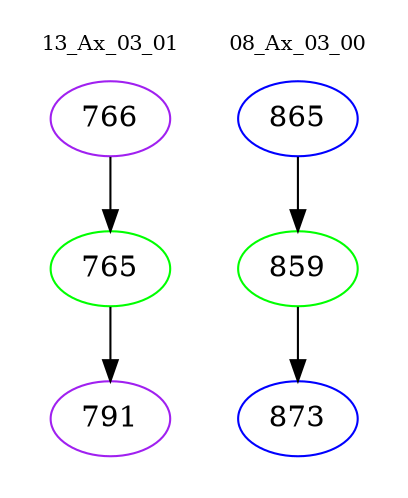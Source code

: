 digraph{
subgraph cluster_0 {
color = white
label = "13_Ax_03_01";
fontsize=10;
T0_766 [label="766", color="purple"]
T0_766 -> T0_765 [color="black"]
T0_765 [label="765", color="green"]
T0_765 -> T0_791 [color="black"]
T0_791 [label="791", color="purple"]
}
subgraph cluster_1 {
color = white
label = "08_Ax_03_00";
fontsize=10;
T1_865 [label="865", color="blue"]
T1_865 -> T1_859 [color="black"]
T1_859 [label="859", color="green"]
T1_859 -> T1_873 [color="black"]
T1_873 [label="873", color="blue"]
}
}
